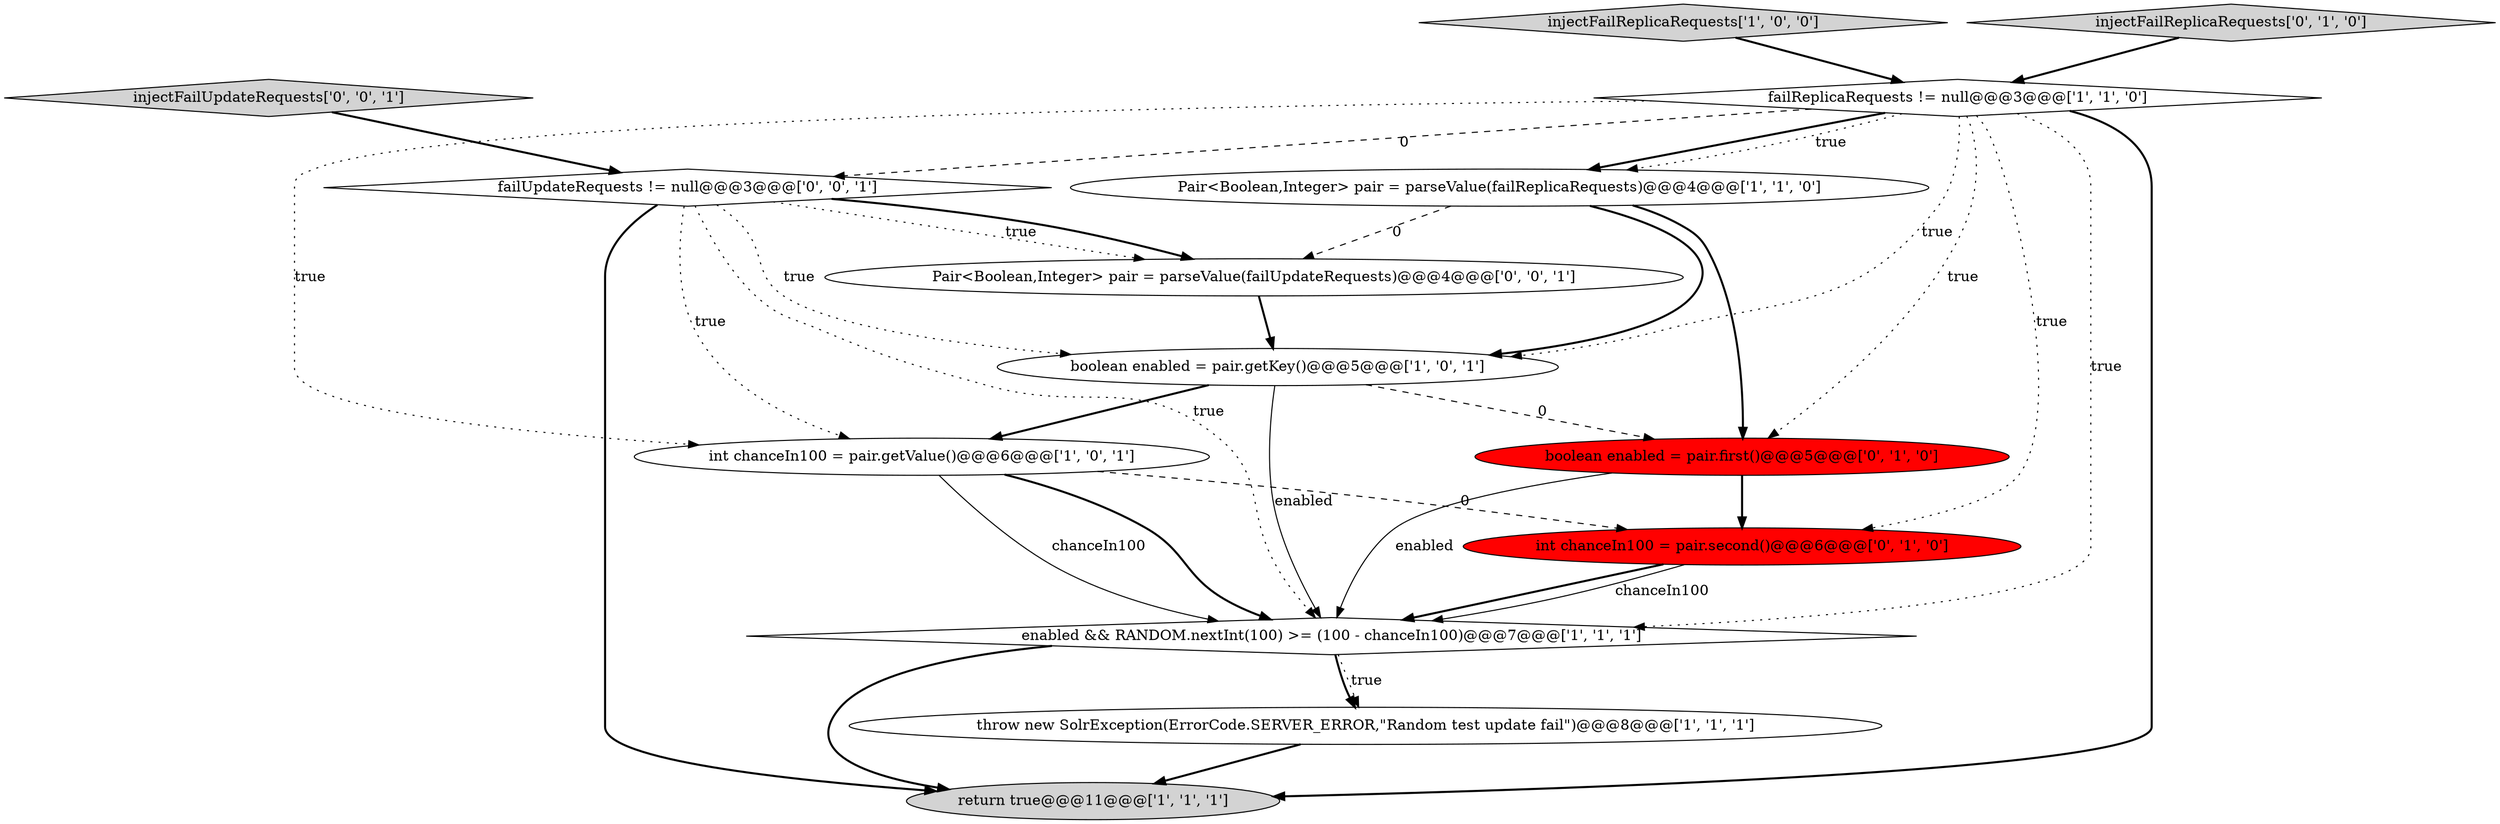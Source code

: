 digraph {
7 [style = filled, label = "injectFailReplicaRequests['1', '0', '0']", fillcolor = lightgray, shape = diamond image = "AAA0AAABBB1BBB"];
1 [style = filled, label = "throw new SolrException(ErrorCode.SERVER_ERROR,\"Random test update fail\")@@@8@@@['1', '1', '1']", fillcolor = white, shape = ellipse image = "AAA0AAABBB1BBB"];
11 [style = filled, label = "injectFailUpdateRequests['0', '0', '1']", fillcolor = lightgray, shape = diamond image = "AAA0AAABBB3BBB"];
8 [style = filled, label = "int chanceIn100 = pair.second()@@@6@@@['0', '1', '0']", fillcolor = red, shape = ellipse image = "AAA1AAABBB2BBB"];
4 [style = filled, label = "return true@@@11@@@['1', '1', '1']", fillcolor = lightgray, shape = ellipse image = "AAA0AAABBB1BBB"];
3 [style = filled, label = "boolean enabled = pair.getKey()@@@5@@@['1', '0', '1']", fillcolor = white, shape = ellipse image = "AAA0AAABBB1BBB"];
5 [style = filled, label = "int chanceIn100 = pair.getValue()@@@6@@@['1', '0', '1']", fillcolor = white, shape = ellipse image = "AAA0AAABBB1BBB"];
0 [style = filled, label = "failReplicaRequests != null@@@3@@@['1', '1', '0']", fillcolor = white, shape = diamond image = "AAA0AAABBB1BBB"];
9 [style = filled, label = "injectFailReplicaRequests['0', '1', '0']", fillcolor = lightgray, shape = diamond image = "AAA0AAABBB2BBB"];
12 [style = filled, label = "Pair<Boolean,Integer> pair = parseValue(failUpdateRequests)@@@4@@@['0', '0', '1']", fillcolor = white, shape = ellipse image = "AAA0AAABBB3BBB"];
10 [style = filled, label = "boolean enabled = pair.first()@@@5@@@['0', '1', '0']", fillcolor = red, shape = ellipse image = "AAA1AAABBB2BBB"];
6 [style = filled, label = "enabled && RANDOM.nextInt(100) >= (100 - chanceIn100)@@@7@@@['1', '1', '1']", fillcolor = white, shape = diamond image = "AAA0AAABBB1BBB"];
2 [style = filled, label = "Pair<Boolean,Integer> pair = parseValue(failReplicaRequests)@@@4@@@['1', '1', '0']", fillcolor = white, shape = ellipse image = "AAA0AAABBB1BBB"];
13 [style = filled, label = "failUpdateRequests != null@@@3@@@['0', '0', '1']", fillcolor = white, shape = diamond image = "AAA0AAABBB3BBB"];
13->6 [style = dotted, label="true"];
3->6 [style = solid, label="enabled"];
1->4 [style = bold, label=""];
0->5 [style = dotted, label="true"];
9->0 [style = bold, label=""];
13->3 [style = dotted, label="true"];
13->12 [style = dotted, label="true"];
0->10 [style = dotted, label="true"];
2->3 [style = bold, label=""];
0->2 [style = bold, label=""];
6->1 [style = dotted, label="true"];
13->5 [style = dotted, label="true"];
7->0 [style = bold, label=""];
8->6 [style = bold, label=""];
0->6 [style = dotted, label="true"];
2->10 [style = bold, label=""];
5->6 [style = solid, label="chanceIn100"];
0->8 [style = dotted, label="true"];
6->1 [style = bold, label=""];
6->4 [style = bold, label=""];
2->12 [style = dashed, label="0"];
3->5 [style = bold, label=""];
13->12 [style = bold, label=""];
5->6 [style = bold, label=""];
10->8 [style = bold, label=""];
0->4 [style = bold, label=""];
8->6 [style = solid, label="chanceIn100"];
11->13 [style = bold, label=""];
0->13 [style = dashed, label="0"];
10->6 [style = solid, label="enabled"];
5->8 [style = dashed, label="0"];
12->3 [style = bold, label=""];
0->3 [style = dotted, label="true"];
3->10 [style = dashed, label="0"];
0->2 [style = dotted, label="true"];
13->4 [style = bold, label=""];
}
